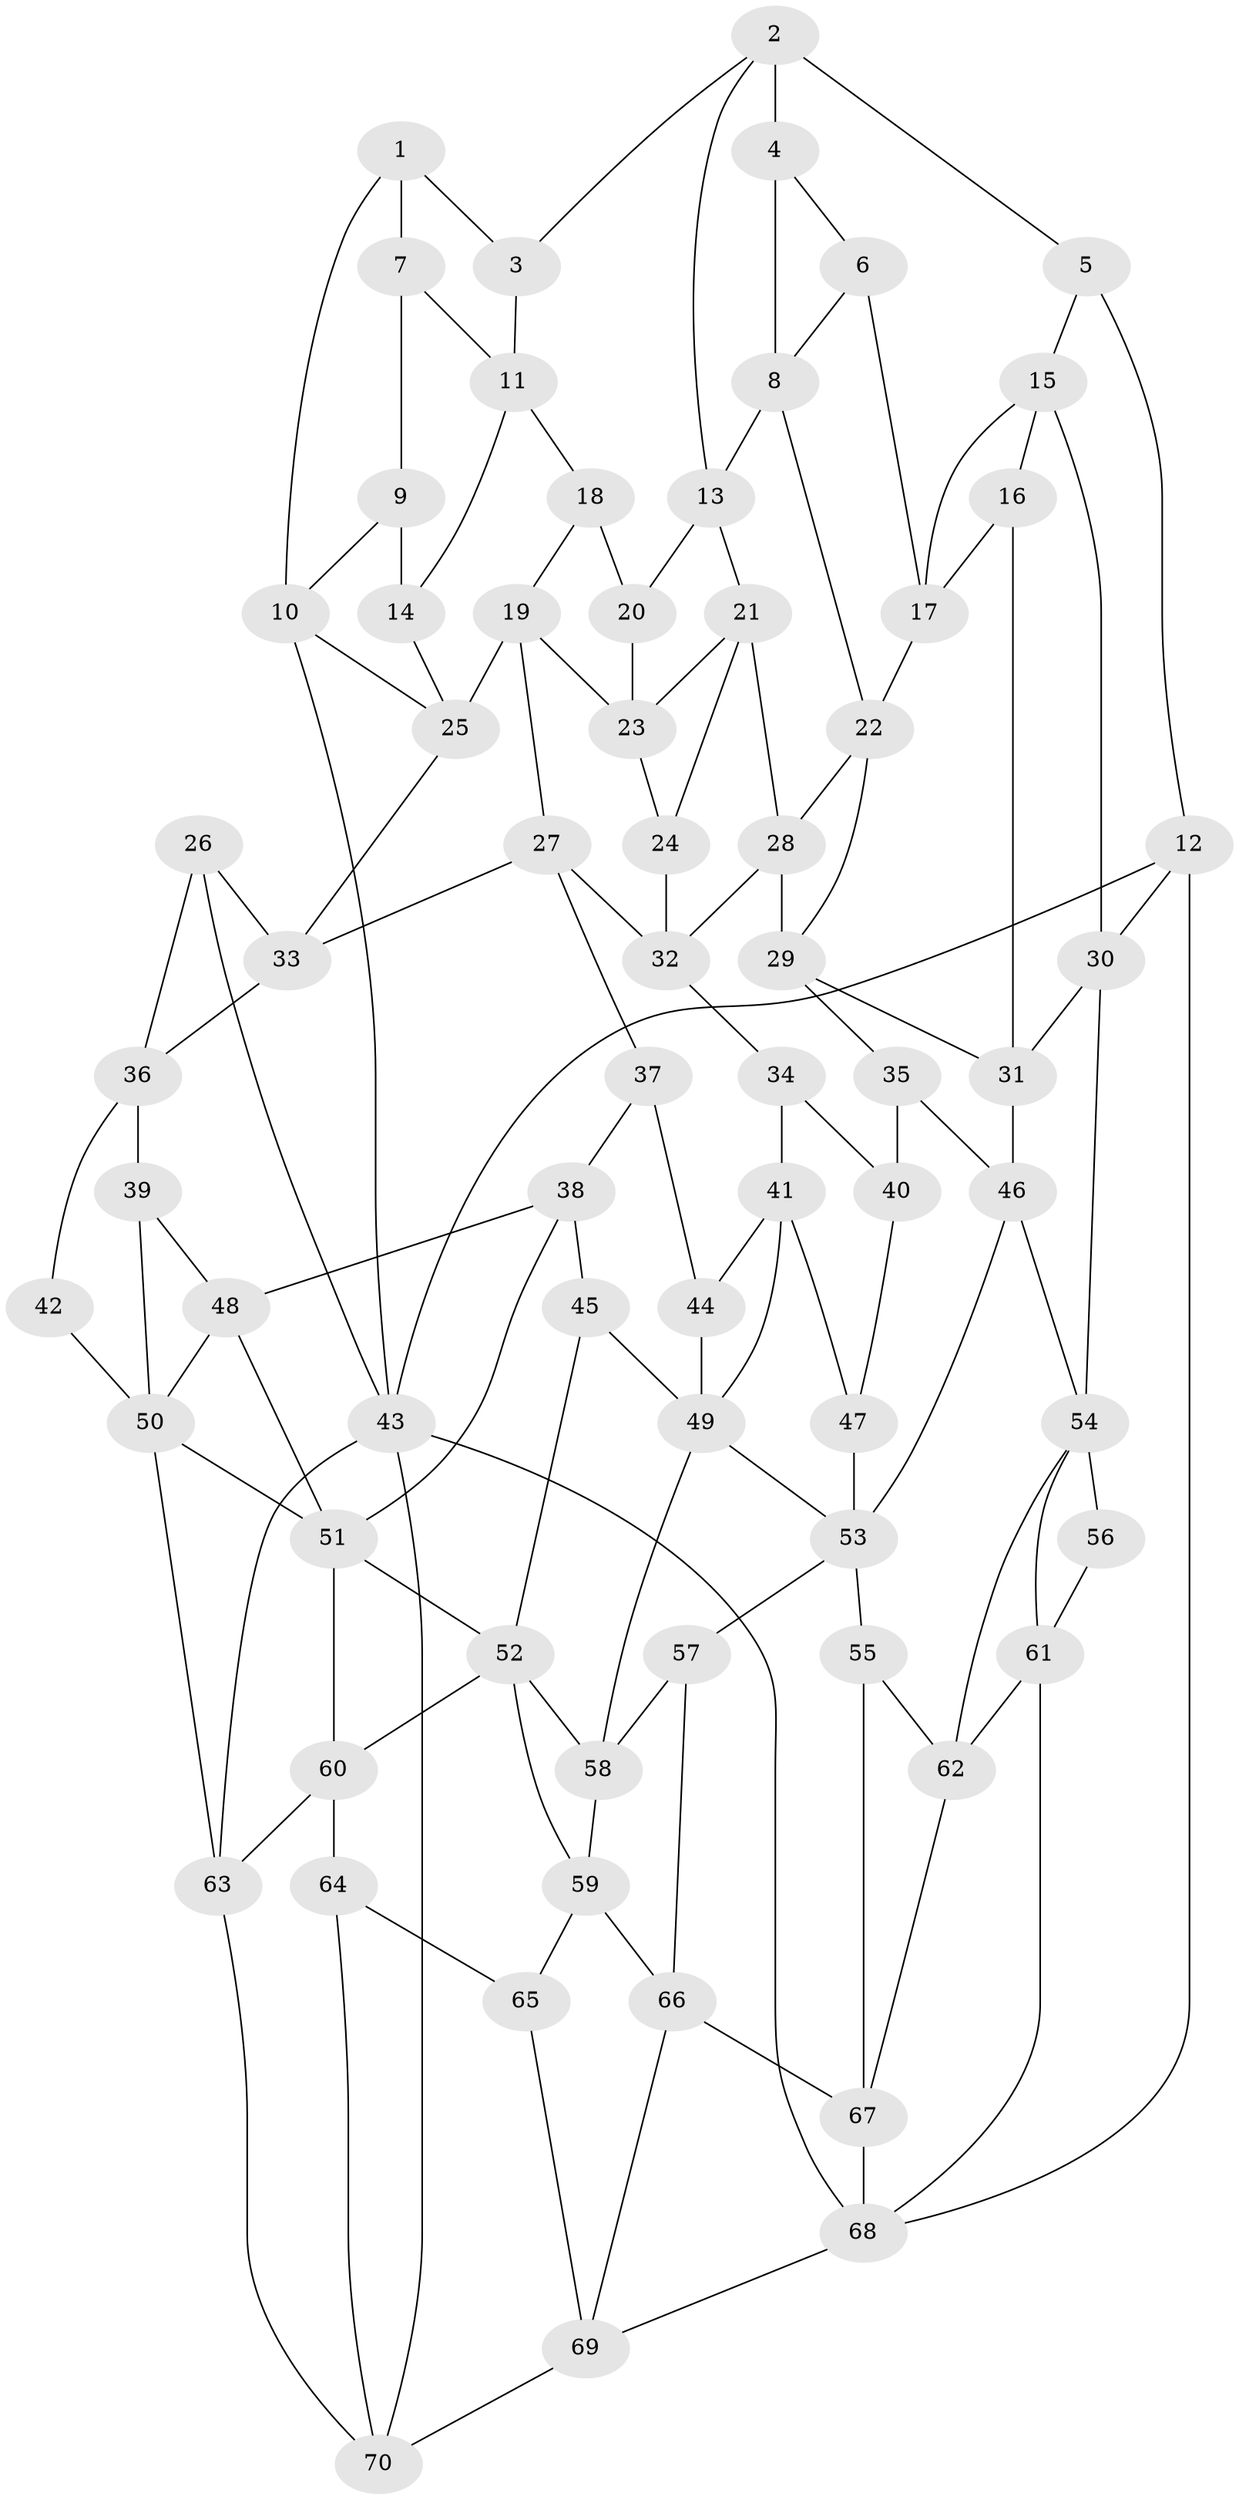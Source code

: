 // original degree distribution, {3: 0.014285714285714285, 5: 0.4857142857142857, 4: 0.2571428571428571, 6: 0.24285714285714285}
// Generated by graph-tools (version 1.1) at 2025/27/03/09/25 03:27:04]
// undirected, 70 vertices, 130 edges
graph export_dot {
graph [start="1"]
  node [color=gray90,style=filled];
  1;
  2;
  3;
  4;
  5;
  6;
  7;
  8;
  9;
  10;
  11;
  12;
  13;
  14;
  15;
  16;
  17;
  18;
  19;
  20;
  21;
  22;
  23;
  24;
  25;
  26;
  27;
  28;
  29;
  30;
  31;
  32;
  33;
  34;
  35;
  36;
  37;
  38;
  39;
  40;
  41;
  42;
  43;
  44;
  45;
  46;
  47;
  48;
  49;
  50;
  51;
  52;
  53;
  54;
  55;
  56;
  57;
  58;
  59;
  60;
  61;
  62;
  63;
  64;
  65;
  66;
  67;
  68;
  69;
  70;
  1 -- 3 [weight=1.0];
  1 -- 7 [weight=1.0];
  1 -- 10 [weight=1.0];
  2 -- 3 [weight=1.0];
  2 -- 4 [weight=2.0];
  2 -- 5 [weight=1.0];
  2 -- 13 [weight=1.0];
  3 -- 11 [weight=1.0];
  4 -- 6 [weight=1.0];
  4 -- 8 [weight=1.0];
  5 -- 12 [weight=2.0];
  5 -- 15 [weight=1.0];
  6 -- 8 [weight=1.0];
  6 -- 17 [weight=1.0];
  7 -- 9 [weight=1.0];
  7 -- 11 [weight=1.0];
  8 -- 13 [weight=1.0];
  8 -- 22 [weight=1.0];
  9 -- 10 [weight=1.0];
  9 -- 14 [weight=2.0];
  10 -- 25 [weight=1.0];
  10 -- 43 [weight=1.0];
  11 -- 14 [weight=1.0];
  11 -- 18 [weight=1.0];
  12 -- 30 [weight=1.0];
  12 -- 43 [weight=1.0];
  12 -- 68 [weight=1.0];
  13 -- 20 [weight=1.0];
  13 -- 21 [weight=1.0];
  14 -- 25 [weight=1.0];
  15 -- 16 [weight=1.0];
  15 -- 17 [weight=1.0];
  15 -- 30 [weight=1.0];
  16 -- 17 [weight=1.0];
  16 -- 31 [weight=1.0];
  17 -- 22 [weight=1.0];
  18 -- 19 [weight=1.0];
  18 -- 20 [weight=2.0];
  19 -- 23 [weight=1.0];
  19 -- 25 [weight=1.0];
  19 -- 27 [weight=1.0];
  20 -- 23 [weight=1.0];
  21 -- 23 [weight=1.0];
  21 -- 24 [weight=1.0];
  21 -- 28 [weight=1.0];
  22 -- 28 [weight=1.0];
  22 -- 29 [weight=1.0];
  23 -- 24 [weight=1.0];
  24 -- 32 [weight=1.0];
  25 -- 33 [weight=1.0];
  26 -- 33 [weight=1.0];
  26 -- 36 [weight=1.0];
  26 -- 43 [weight=1.0];
  27 -- 32 [weight=1.0];
  27 -- 33 [weight=1.0];
  27 -- 37 [weight=1.0];
  28 -- 29 [weight=1.0];
  28 -- 32 [weight=1.0];
  29 -- 31 [weight=1.0];
  29 -- 35 [weight=1.0];
  30 -- 31 [weight=1.0];
  30 -- 54 [weight=1.0];
  31 -- 46 [weight=1.0];
  32 -- 34 [weight=1.0];
  33 -- 36 [weight=1.0];
  34 -- 40 [weight=1.0];
  34 -- 41 [weight=1.0];
  35 -- 40 [weight=2.0];
  35 -- 46 [weight=1.0];
  36 -- 39 [weight=1.0];
  36 -- 42 [weight=1.0];
  37 -- 38 [weight=1.0];
  37 -- 44 [weight=2.0];
  38 -- 45 [weight=1.0];
  38 -- 48 [weight=1.0];
  38 -- 51 [weight=1.0];
  39 -- 48 [weight=1.0];
  39 -- 50 [weight=1.0];
  40 -- 47 [weight=1.0];
  41 -- 44 [weight=1.0];
  41 -- 47 [weight=1.0];
  41 -- 49 [weight=1.0];
  42 -- 50 [weight=2.0];
  43 -- 63 [weight=1.0];
  43 -- 68 [weight=1.0];
  43 -- 70 [weight=1.0];
  44 -- 49 [weight=1.0];
  45 -- 49 [weight=1.0];
  45 -- 52 [weight=2.0];
  46 -- 53 [weight=1.0];
  46 -- 54 [weight=1.0];
  47 -- 53 [weight=2.0];
  48 -- 50 [weight=1.0];
  48 -- 51 [weight=1.0];
  49 -- 53 [weight=1.0];
  49 -- 58 [weight=1.0];
  50 -- 51 [weight=1.0];
  50 -- 63 [weight=1.0];
  51 -- 52 [weight=1.0];
  51 -- 60 [weight=1.0];
  52 -- 58 [weight=1.0];
  52 -- 59 [weight=1.0];
  52 -- 60 [weight=1.0];
  53 -- 55 [weight=1.0];
  53 -- 57 [weight=1.0];
  54 -- 56 [weight=2.0];
  54 -- 61 [weight=1.0];
  54 -- 62 [weight=1.0];
  55 -- 62 [weight=1.0];
  55 -- 67 [weight=1.0];
  56 -- 61 [weight=1.0];
  57 -- 58 [weight=1.0];
  57 -- 66 [weight=1.0];
  58 -- 59 [weight=1.0];
  59 -- 65 [weight=1.0];
  59 -- 66 [weight=1.0];
  60 -- 63 [weight=1.0];
  60 -- 64 [weight=1.0];
  61 -- 62 [weight=1.0];
  61 -- 68 [weight=1.0];
  62 -- 67 [weight=1.0];
  63 -- 70 [weight=1.0];
  64 -- 65 [weight=2.0];
  64 -- 70 [weight=1.0];
  65 -- 69 [weight=1.0];
  66 -- 67 [weight=1.0];
  66 -- 69 [weight=1.0];
  67 -- 68 [weight=1.0];
  68 -- 69 [weight=1.0];
  69 -- 70 [weight=1.0];
}

